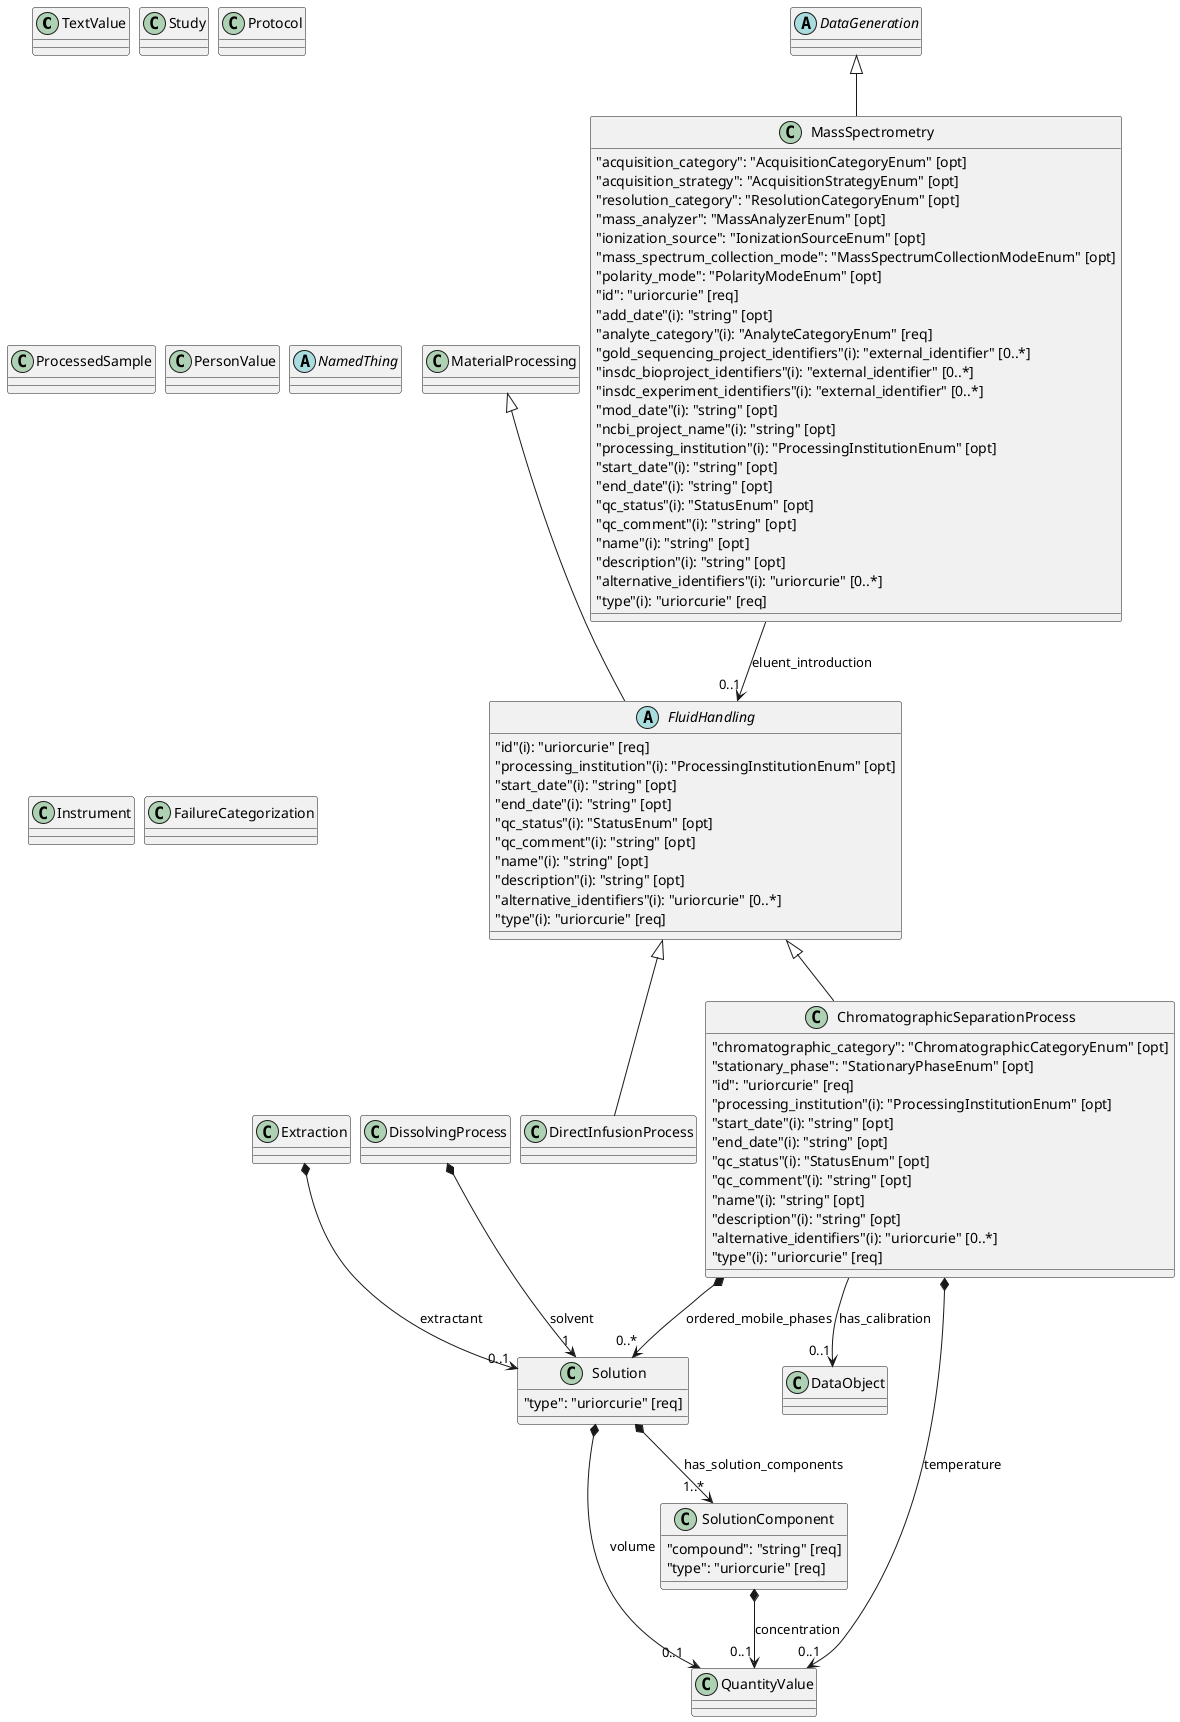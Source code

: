 @startuml
skinparam nodesep 10
class "TextValue"
class "Study"
class "SolutionComponent" {
    {field} "compound": "string" [req]
    {field} "type": "uriorcurie" [req]
}
class "QuantityValue"
class "Solution" {
    {field} "type": "uriorcurie" [req]
}
"SolutionComponent" *--> "0..1" "QuantityValue" : "concentration"
"Solution" *--> "1..*" "SolutionComponent" : "has_solution_components"
class "Extraction"
class "ChromatographicSeparationProcess" {
    {field} "chromatographic_category": "ChromatographicCategoryEnum" [opt]
    {field} "stationary_phase": "StationaryPhaseEnum" [opt]
    {field} "id": "uriorcurie" [req]
    {field} "processing_institution"(i): "ProcessingInstitutionEnum" [opt]
    {field} "start_date"(i): "string" [opt]
    {field} "end_date"(i): "string" [opt]
    {field} "qc_status"(i): "StatusEnum" [opt]
    {field} "qc_comment"(i): "string" [opt]
    {field} "name"(i): "string" [opt]
    {field} "description"(i): "string" [opt]
    {field} "alternative_identifiers"(i): "uriorcurie" [0..*]
    {field} "type"(i): "uriorcurie" [req]
}
class "DissolvingProcess"
"Solution" *--> "0..1" "QuantityValue" : "volume"
"Extraction" *--> "0..1" "Solution" : "extractant"
"ChromatographicSeparationProcess" *--> "0..*" "Solution" : "ordered_mobile_phases"
"DissolvingProcess" *--> "1" "Solution" : "solvent"
class "Protocol"
class "ProcessedSample"
class "PersonValue"
abstract "NamedThing"
class "MaterialProcessing"
class "MassSpectrometry" {
    {field} "acquisition_category": "AcquisitionCategoryEnum" [opt]
    {field} "acquisition_strategy": "AcquisitionStrategyEnum" [opt]
    {field} "resolution_category": "ResolutionCategoryEnum" [opt]
    {field} "mass_analyzer": "MassAnalyzerEnum" [opt]
    {field} "ionization_source": "IonizationSourceEnum" [opt]
    {field} "mass_spectrum_collection_mode": "MassSpectrumCollectionModeEnum" [opt]
    {field} "polarity_mode": "PolarityModeEnum" [opt]
    {field} "id": "uriorcurie" [req]
    {field} "add_date"(i): "string" [opt]
    {field} "analyte_category"(i): "AnalyteCategoryEnum" [req]
    {field} "gold_sequencing_project_identifiers"(i): "external_identifier" [0..*]
    {field} "insdc_bioproject_identifiers"(i): "external_identifier" [0..*]
    {field} "insdc_experiment_identifiers"(i): "external_identifier" [0..*]
    {field} "mod_date"(i): "string" [opt]
    {field} "ncbi_project_name"(i): "string" [opt]
    {field} "processing_institution"(i): "ProcessingInstitutionEnum" [opt]
    {field} "start_date"(i): "string" [opt]
    {field} "end_date"(i): "string" [opt]
    {field} "qc_status"(i): "StatusEnum" [opt]
    {field} "qc_comment"(i): "string" [opt]
    {field} "name"(i): "string" [opt]
    {field} "description"(i): "string" [opt]
    {field} "alternative_identifiers"(i): "uriorcurie" [0..*]
    {field} "type"(i): "uriorcurie" [req]
}
abstract "FluidHandling" {
    {field} "id"(i): "uriorcurie" [req]
    {field} "processing_institution"(i): "ProcessingInstitutionEnum" [opt]
    {field} "start_date"(i): "string" [opt]
    {field} "end_date"(i): "string" [opt]
    {field} "qc_status"(i): "StatusEnum" [opt]
    {field} "qc_comment"(i): "string" [opt]
    {field} "name"(i): "string" [opt]
    {field} "description"(i): "string" [opt]
    {field} "alternative_identifiers"(i): "uriorcurie" [0..*]
    {field} "type"(i): "uriorcurie" [req]
}
abstract "DataGeneration"
"MassSpectrometry" --> "0..1" "FluidHandling" : "eluent_introduction"
"DataGeneration" ^-- "MassSpectrometry"
class "Instrument"
class "DirectInfusionProcess"
"FluidHandling" ^-- "DirectInfusionProcess"
"FluidHandling" ^-- "ChromatographicSeparationProcess"
"MaterialProcessing" ^-- "FluidHandling"
class "FailureCategorization"
class "DataObject"
"ChromatographicSeparationProcess" *--> "0..1" "QuantityValue" : "temperature"
"ChromatographicSeparationProcess" --> "0..1" "DataObject" : "has_calibration"
@enduml
